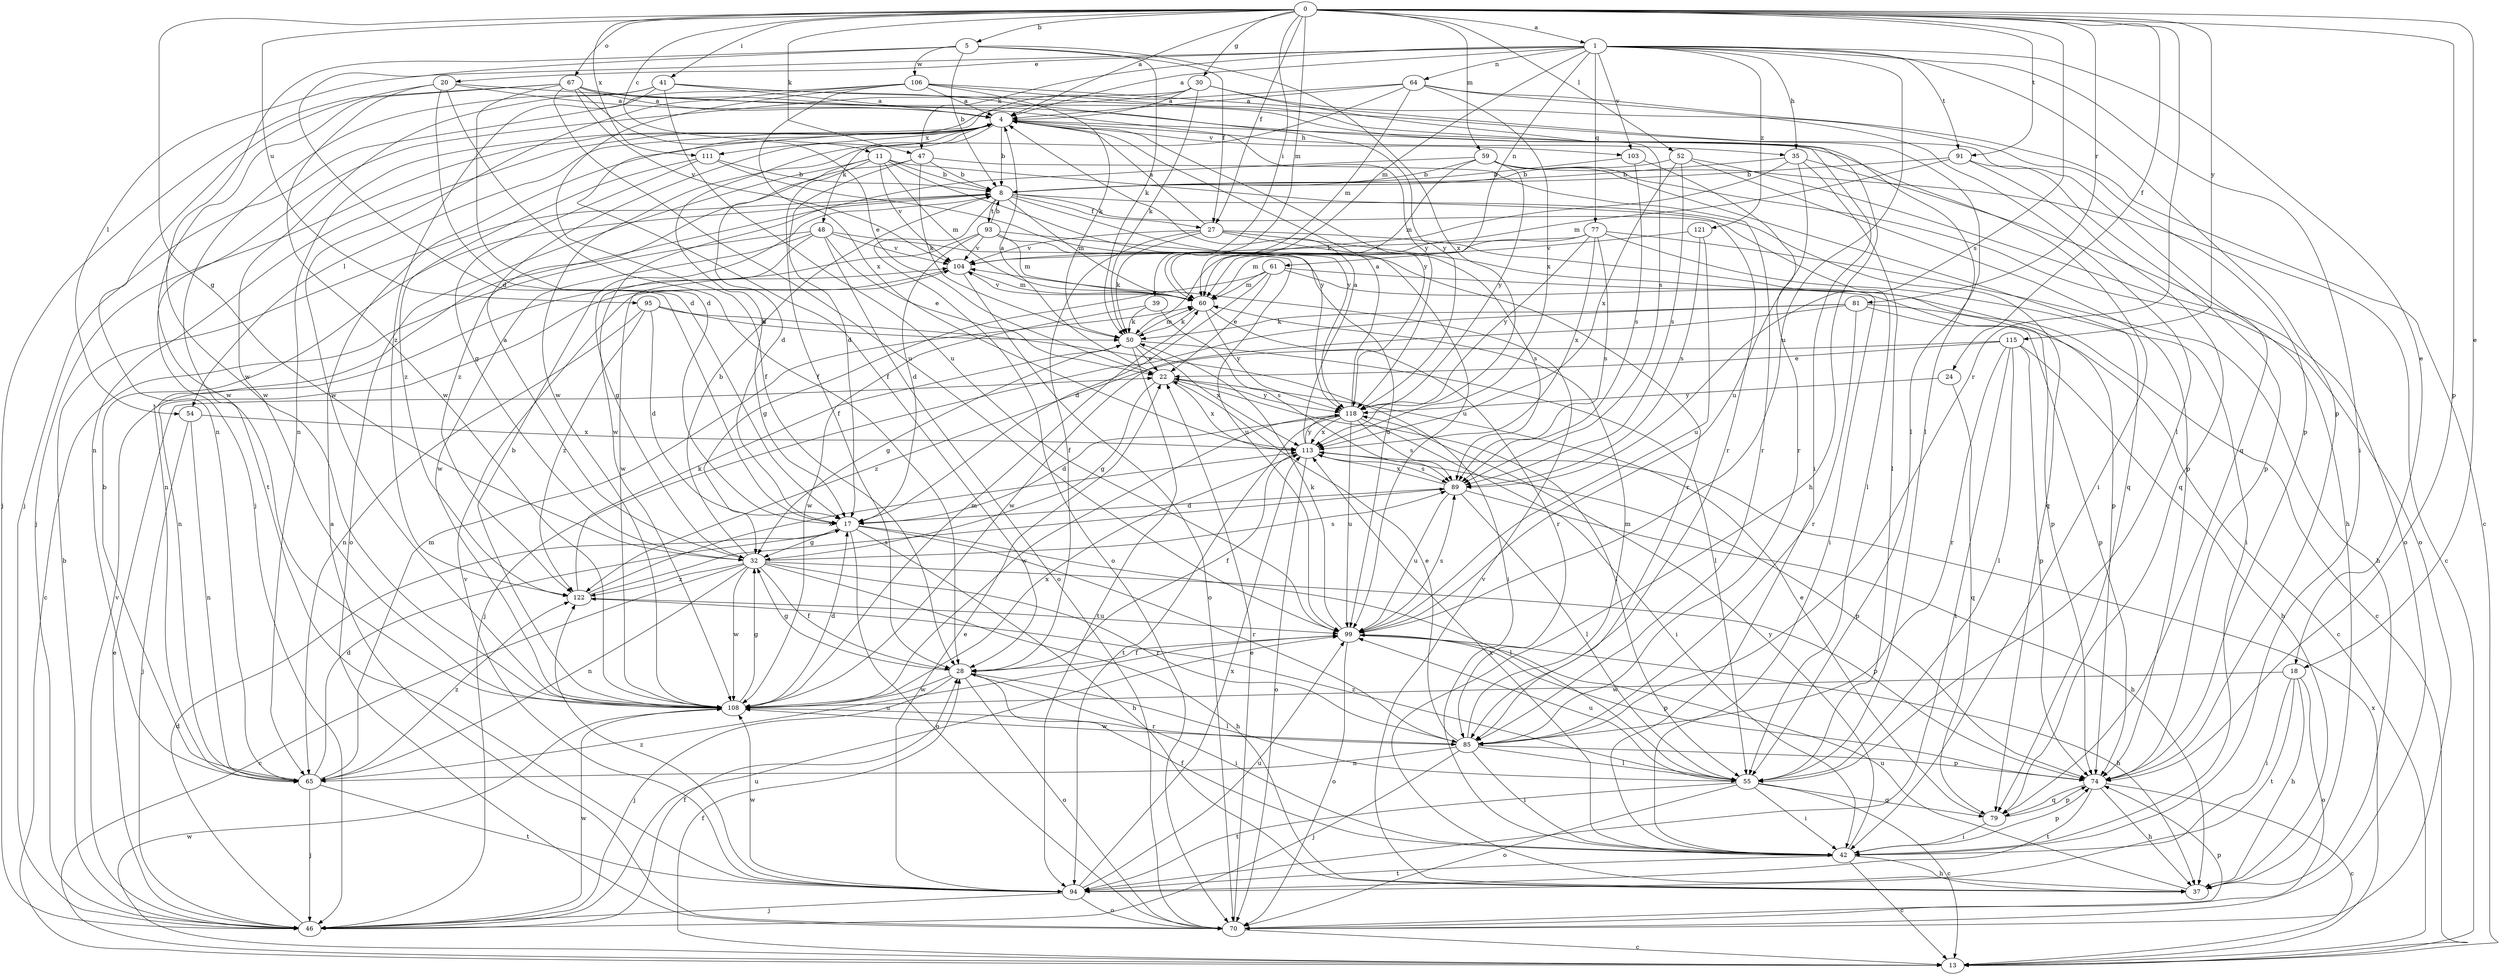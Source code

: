 strict digraph  {
0;
1;
4;
5;
8;
11;
13;
17;
18;
20;
22;
24;
27;
28;
30;
32;
35;
37;
39;
41;
42;
46;
47;
48;
50;
52;
54;
55;
59;
60;
61;
64;
65;
67;
70;
74;
77;
79;
81;
85;
89;
91;
93;
94;
95;
99;
103;
104;
106;
108;
111;
113;
115;
118;
121;
122;
0 -> 1  [label=a];
0 -> 4  [label=a];
0 -> 5  [label=b];
0 -> 11  [label=c];
0 -> 18  [label=e];
0 -> 24  [label=f];
0 -> 27  [label=f];
0 -> 30  [label=g];
0 -> 32  [label=g];
0 -> 39  [label=i];
0 -> 41  [label=i];
0 -> 47  [label=k];
0 -> 52  [label=l];
0 -> 59  [label=m];
0 -> 60  [label=m];
0 -> 67  [label=o];
0 -> 74  [label=p];
0 -> 81  [label=r];
0 -> 85  [label=r];
0 -> 89  [label=s];
0 -> 91  [label=t];
0 -> 95  [label=u];
0 -> 111  [label=x];
0 -> 115  [label=y];
1 -> 4  [label=a];
1 -> 18  [label=e];
1 -> 20  [label=e];
1 -> 35  [label=h];
1 -> 42  [label=i];
1 -> 47  [label=k];
1 -> 54  [label=l];
1 -> 60  [label=m];
1 -> 61  [label=n];
1 -> 64  [label=n];
1 -> 74  [label=p];
1 -> 77  [label=q];
1 -> 91  [label=t];
1 -> 99  [label=u];
1 -> 103  [label=v];
1 -> 121  [label=z];
4 -> 8  [label=b];
4 -> 17  [label=d];
4 -> 35  [label=h];
4 -> 42  [label=i];
4 -> 46  [label=j];
4 -> 48  [label=k];
4 -> 54  [label=l];
4 -> 65  [label=n];
4 -> 103  [label=v];
4 -> 111  [label=x];
4 -> 118  [label=y];
5 -> 8  [label=b];
5 -> 17  [label=d];
5 -> 27  [label=f];
5 -> 50  [label=k];
5 -> 106  [label=w];
5 -> 108  [label=w];
5 -> 113  [label=x];
8 -> 27  [label=f];
8 -> 55  [label=l];
8 -> 60  [label=m];
8 -> 65  [label=n];
8 -> 70  [label=o];
8 -> 79  [label=q];
8 -> 93  [label=t];
8 -> 99  [label=u];
11 -> 8  [label=b];
11 -> 17  [label=d];
11 -> 28  [label=f];
11 -> 60  [label=m];
11 -> 70  [label=o];
11 -> 85  [label=r];
11 -> 104  [label=v];
11 -> 118  [label=y];
13 -> 28  [label=f];
13 -> 108  [label=w];
13 -> 113  [label=x];
17 -> 32  [label=g];
17 -> 37  [label=h];
17 -> 55  [label=l];
17 -> 70  [label=o];
17 -> 85  [label=r];
18 -> 37  [label=h];
18 -> 42  [label=i];
18 -> 70  [label=o];
18 -> 94  [label=t];
18 -> 108  [label=w];
20 -> 4  [label=a];
20 -> 17  [label=d];
20 -> 28  [label=f];
20 -> 55  [label=l];
20 -> 65  [label=n];
20 -> 108  [label=w];
22 -> 4  [label=a];
22 -> 32  [label=g];
22 -> 55  [label=l];
22 -> 113  [label=x];
22 -> 118  [label=y];
24 -> 79  [label=q];
24 -> 118  [label=y];
27 -> 4  [label=a];
27 -> 28  [label=f];
27 -> 42  [label=i];
27 -> 50  [label=k];
27 -> 74  [label=p];
27 -> 89  [label=s];
27 -> 104  [label=v];
28 -> 32  [label=g];
28 -> 42  [label=i];
28 -> 46  [label=j];
28 -> 55  [label=l];
28 -> 70  [label=o];
28 -> 108  [label=w];
30 -> 4  [label=a];
30 -> 28  [label=f];
30 -> 46  [label=j];
30 -> 50  [label=k];
30 -> 74  [label=p];
30 -> 89  [label=s];
32 -> 4  [label=a];
32 -> 8  [label=b];
32 -> 13  [label=c];
32 -> 28  [label=f];
32 -> 37  [label=h];
32 -> 65  [label=n];
32 -> 74  [label=p];
32 -> 85  [label=r];
32 -> 89  [label=s];
32 -> 108  [label=w];
32 -> 122  [label=z];
35 -> 8  [label=b];
35 -> 37  [label=h];
35 -> 50  [label=k];
35 -> 55  [label=l];
35 -> 99  [label=u];
37 -> 99  [label=u];
37 -> 104  [label=v];
39 -> 50  [label=k];
39 -> 89  [label=s];
39 -> 108  [label=w];
41 -> 4  [label=a];
41 -> 79  [label=q];
41 -> 94  [label=t];
41 -> 99  [label=u];
41 -> 108  [label=w];
41 -> 118  [label=y];
41 -> 122  [label=z];
42 -> 13  [label=c];
42 -> 28  [label=f];
42 -> 37  [label=h];
42 -> 74  [label=p];
42 -> 94  [label=t];
42 -> 113  [label=x];
42 -> 118  [label=y];
46 -> 8  [label=b];
46 -> 17  [label=d];
46 -> 22  [label=e];
46 -> 28  [label=f];
46 -> 99  [label=u];
46 -> 104  [label=v];
46 -> 108  [label=w];
47 -> 8  [label=b];
47 -> 17  [label=d];
47 -> 50  [label=k];
47 -> 85  [label=r];
47 -> 122  [label=z];
48 -> 13  [label=c];
48 -> 22  [label=e];
48 -> 32  [label=g];
48 -> 70  [label=o];
48 -> 99  [label=u];
48 -> 104  [label=v];
48 -> 108  [label=w];
50 -> 22  [label=e];
50 -> 32  [label=g];
50 -> 55  [label=l];
50 -> 60  [label=m];
50 -> 94  [label=t];
50 -> 113  [label=x];
52 -> 8  [label=b];
52 -> 70  [label=o];
52 -> 74  [label=p];
52 -> 89  [label=s];
52 -> 113  [label=x];
54 -> 46  [label=j];
54 -> 65  [label=n];
54 -> 113  [label=x];
55 -> 13  [label=c];
55 -> 42  [label=i];
55 -> 70  [label=o];
55 -> 79  [label=q];
55 -> 94  [label=t];
55 -> 99  [label=u];
55 -> 122  [label=z];
59 -> 8  [label=b];
59 -> 13  [label=c];
59 -> 60  [label=m];
59 -> 70  [label=o];
59 -> 79  [label=q];
59 -> 108  [label=w];
59 -> 118  [label=y];
60 -> 50  [label=k];
60 -> 85  [label=r];
60 -> 104  [label=v];
60 -> 118  [label=y];
61 -> 13  [label=c];
61 -> 17  [label=d];
61 -> 22  [label=e];
61 -> 32  [label=g];
61 -> 60  [label=m];
61 -> 74  [label=p];
64 -> 4  [label=a];
64 -> 13  [label=c];
64 -> 55  [label=l];
64 -> 60  [label=m];
64 -> 65  [label=n];
64 -> 108  [label=w];
64 -> 113  [label=x];
65 -> 8  [label=b];
65 -> 17  [label=d];
65 -> 46  [label=j];
65 -> 60  [label=m];
65 -> 94  [label=t];
65 -> 99  [label=u];
65 -> 122  [label=z];
67 -> 4  [label=a];
67 -> 17  [label=d];
67 -> 22  [label=e];
67 -> 42  [label=i];
67 -> 46  [label=j];
67 -> 99  [label=u];
67 -> 104  [label=v];
67 -> 108  [label=w];
67 -> 118  [label=y];
70 -> 4  [label=a];
70 -> 13  [label=c];
70 -> 22  [label=e];
70 -> 74  [label=p];
74 -> 13  [label=c];
74 -> 37  [label=h];
74 -> 79  [label=q];
74 -> 94  [label=t];
77 -> 37  [label=h];
77 -> 42  [label=i];
77 -> 60  [label=m];
77 -> 89  [label=s];
77 -> 104  [label=v];
77 -> 113  [label=x];
77 -> 118  [label=y];
79 -> 22  [label=e];
79 -> 42  [label=i];
79 -> 74  [label=p];
81 -> 13  [label=c];
81 -> 46  [label=j];
81 -> 50  [label=k];
81 -> 74  [label=p];
81 -> 85  [label=r];
81 -> 108  [label=w];
85 -> 22  [label=e];
85 -> 42  [label=i];
85 -> 46  [label=j];
85 -> 55  [label=l];
85 -> 60  [label=m];
85 -> 65  [label=n];
85 -> 74  [label=p];
85 -> 108  [label=w];
89 -> 17  [label=d];
89 -> 37  [label=h];
89 -> 55  [label=l];
89 -> 99  [label=u];
89 -> 113  [label=x];
91 -> 8  [label=b];
91 -> 60  [label=m];
91 -> 74  [label=p];
91 -> 79  [label=q];
93 -> 8  [label=b];
93 -> 17  [label=d];
93 -> 60  [label=m];
93 -> 85  [label=r];
93 -> 99  [label=u];
93 -> 104  [label=v];
93 -> 108  [label=w];
94 -> 22  [label=e];
94 -> 46  [label=j];
94 -> 70  [label=o];
94 -> 99  [label=u];
94 -> 104  [label=v];
94 -> 108  [label=w];
94 -> 113  [label=x];
94 -> 122  [label=z];
95 -> 17  [label=d];
95 -> 42  [label=i];
95 -> 50  [label=k];
95 -> 65  [label=n];
95 -> 122  [label=z];
99 -> 28  [label=f];
99 -> 37  [label=h];
99 -> 50  [label=k];
99 -> 70  [label=o];
99 -> 74  [label=p];
99 -> 89  [label=s];
103 -> 8  [label=b];
103 -> 85  [label=r];
103 -> 89  [label=s];
104 -> 60  [label=m];
104 -> 65  [label=n];
104 -> 70  [label=o];
106 -> 4  [label=a];
106 -> 28  [label=f];
106 -> 37  [label=h];
106 -> 46  [label=j];
106 -> 50  [label=k];
106 -> 55  [label=l];
106 -> 108  [label=w];
106 -> 113  [label=x];
108 -> 8  [label=b];
108 -> 17  [label=d];
108 -> 32  [label=g];
108 -> 60  [label=m];
108 -> 85  [label=r];
108 -> 113  [label=x];
111 -> 8  [label=b];
111 -> 32  [label=g];
111 -> 118  [label=y];
111 -> 122  [label=z];
113 -> 4  [label=a];
113 -> 28  [label=f];
113 -> 70  [label=o];
113 -> 74  [label=p];
113 -> 89  [label=s];
113 -> 118  [label=y];
115 -> 22  [label=e];
115 -> 37  [label=h];
115 -> 55  [label=l];
115 -> 74  [label=p];
115 -> 85  [label=r];
115 -> 94  [label=t];
115 -> 122  [label=z];
118 -> 4  [label=a];
118 -> 17  [label=d];
118 -> 42  [label=i];
118 -> 89  [label=s];
118 -> 94  [label=t];
118 -> 99  [label=u];
118 -> 108  [label=w];
118 -> 113  [label=x];
121 -> 89  [label=s];
121 -> 99  [label=u];
121 -> 104  [label=v];
122 -> 50  [label=k];
122 -> 89  [label=s];
122 -> 99  [label=u];
122 -> 113  [label=x];
}

